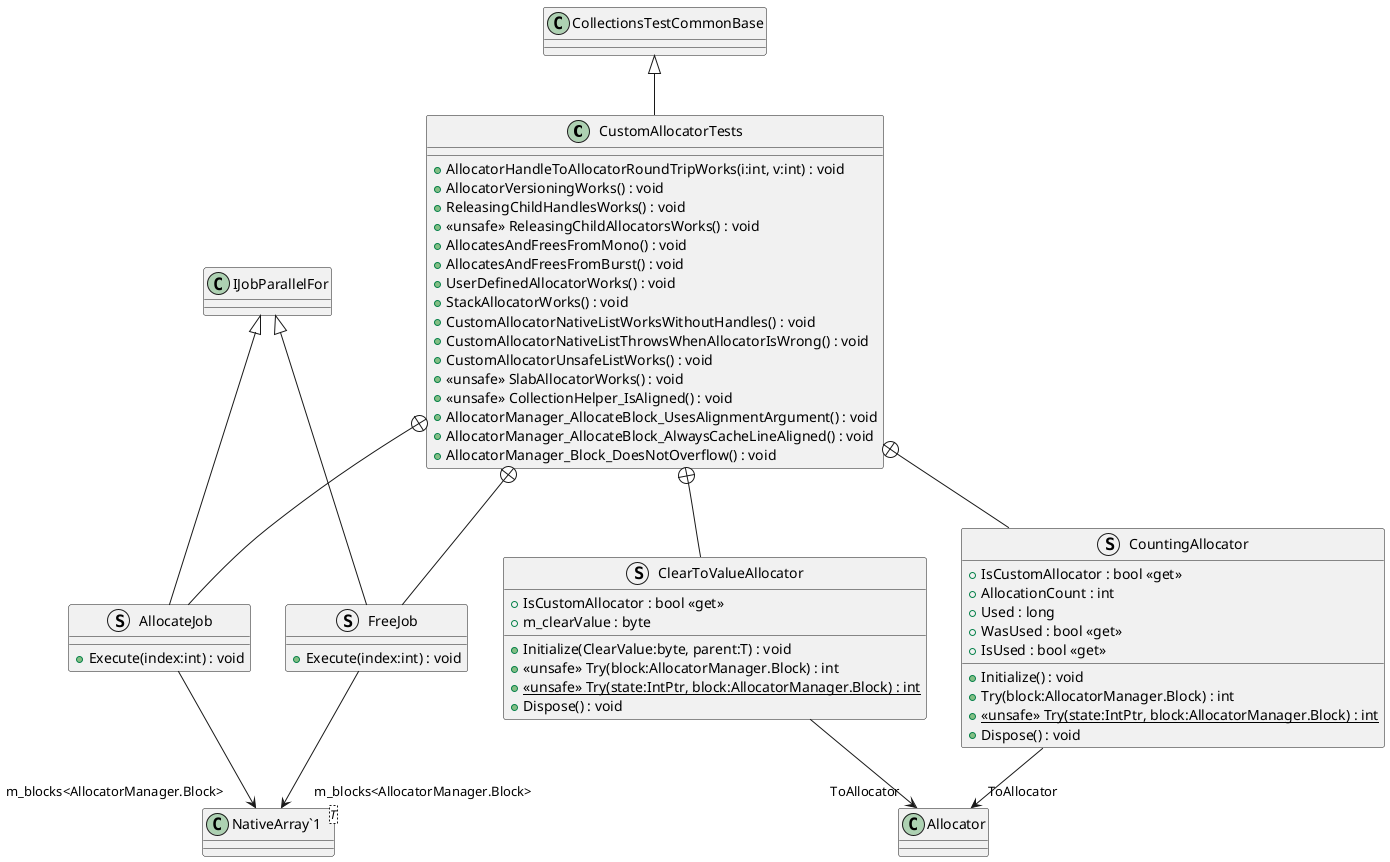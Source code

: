 @startuml
class CustomAllocatorTests {
    + AllocatorHandleToAllocatorRoundTripWorks(i:int, v:int) : void
    + AllocatorVersioningWorks() : void
    + ReleasingChildHandlesWorks() : void
    + <<unsafe>> ReleasingChildAllocatorsWorks() : void
    + AllocatesAndFreesFromMono() : void
    + AllocatesAndFreesFromBurst() : void
    + UserDefinedAllocatorWorks() : void
    + StackAllocatorWorks() : void
    + CustomAllocatorNativeListWorksWithoutHandles() : void
    + CustomAllocatorNativeListThrowsWhenAllocatorIsWrong() : void
    + CustomAllocatorUnsafeListWorks() : void
    + <<unsafe>> SlabAllocatorWorks() : void
    + <<unsafe>> CollectionHelper_IsAligned() : void
    + AllocatorManager_AllocateBlock_UsesAlignmentArgument() : void
    + AllocatorManager_AllocateBlock_AlwaysCacheLineAligned() : void
    + AllocatorManager_Block_DoesNotOverflow() : void
}
struct AllocateJob {
    + Execute(index:int) : void
}
struct FreeJob {
    + Execute(index:int) : void
}
struct ClearToValueAllocator {
    + IsCustomAllocator : bool <<get>>
    + m_clearValue : byte
    + Initialize(ClearValue:byte, parent:T) : void
    + <<unsafe>> Try(block:AllocatorManager.Block) : int
    + {static} <<unsafe>> Try(state:IntPtr, block:AllocatorManager.Block) : int
    + Dispose() : void
}
struct CountingAllocator {
    + IsCustomAllocator : bool <<get>>
    + AllocationCount : int
    + Used : long
    + WasUsed : bool <<get>>
    + IsUsed : bool <<get>>
    + Initialize() : void
    + Try(block:AllocatorManager.Block) : int
    + {static} <<unsafe>> Try(state:IntPtr, block:AllocatorManager.Block) : int
    + Dispose() : void
}
class "NativeArray`1"<T> {
}
CollectionsTestCommonBase <|-- CustomAllocatorTests
CustomAllocatorTests +-- AllocateJob
IJobParallelFor <|-- AllocateJob
AllocateJob --> "m_blocks<AllocatorManager.Block>" "NativeArray`1"
CustomAllocatorTests +-- FreeJob
IJobParallelFor <|-- FreeJob
FreeJob --> "m_blocks<AllocatorManager.Block>" "NativeArray`1"
CustomAllocatorTests +-- ClearToValueAllocator
ClearToValueAllocator --> "ToAllocator" Allocator
CustomAllocatorTests +-- CountingAllocator
CountingAllocator --> "ToAllocator" Allocator
@enduml
